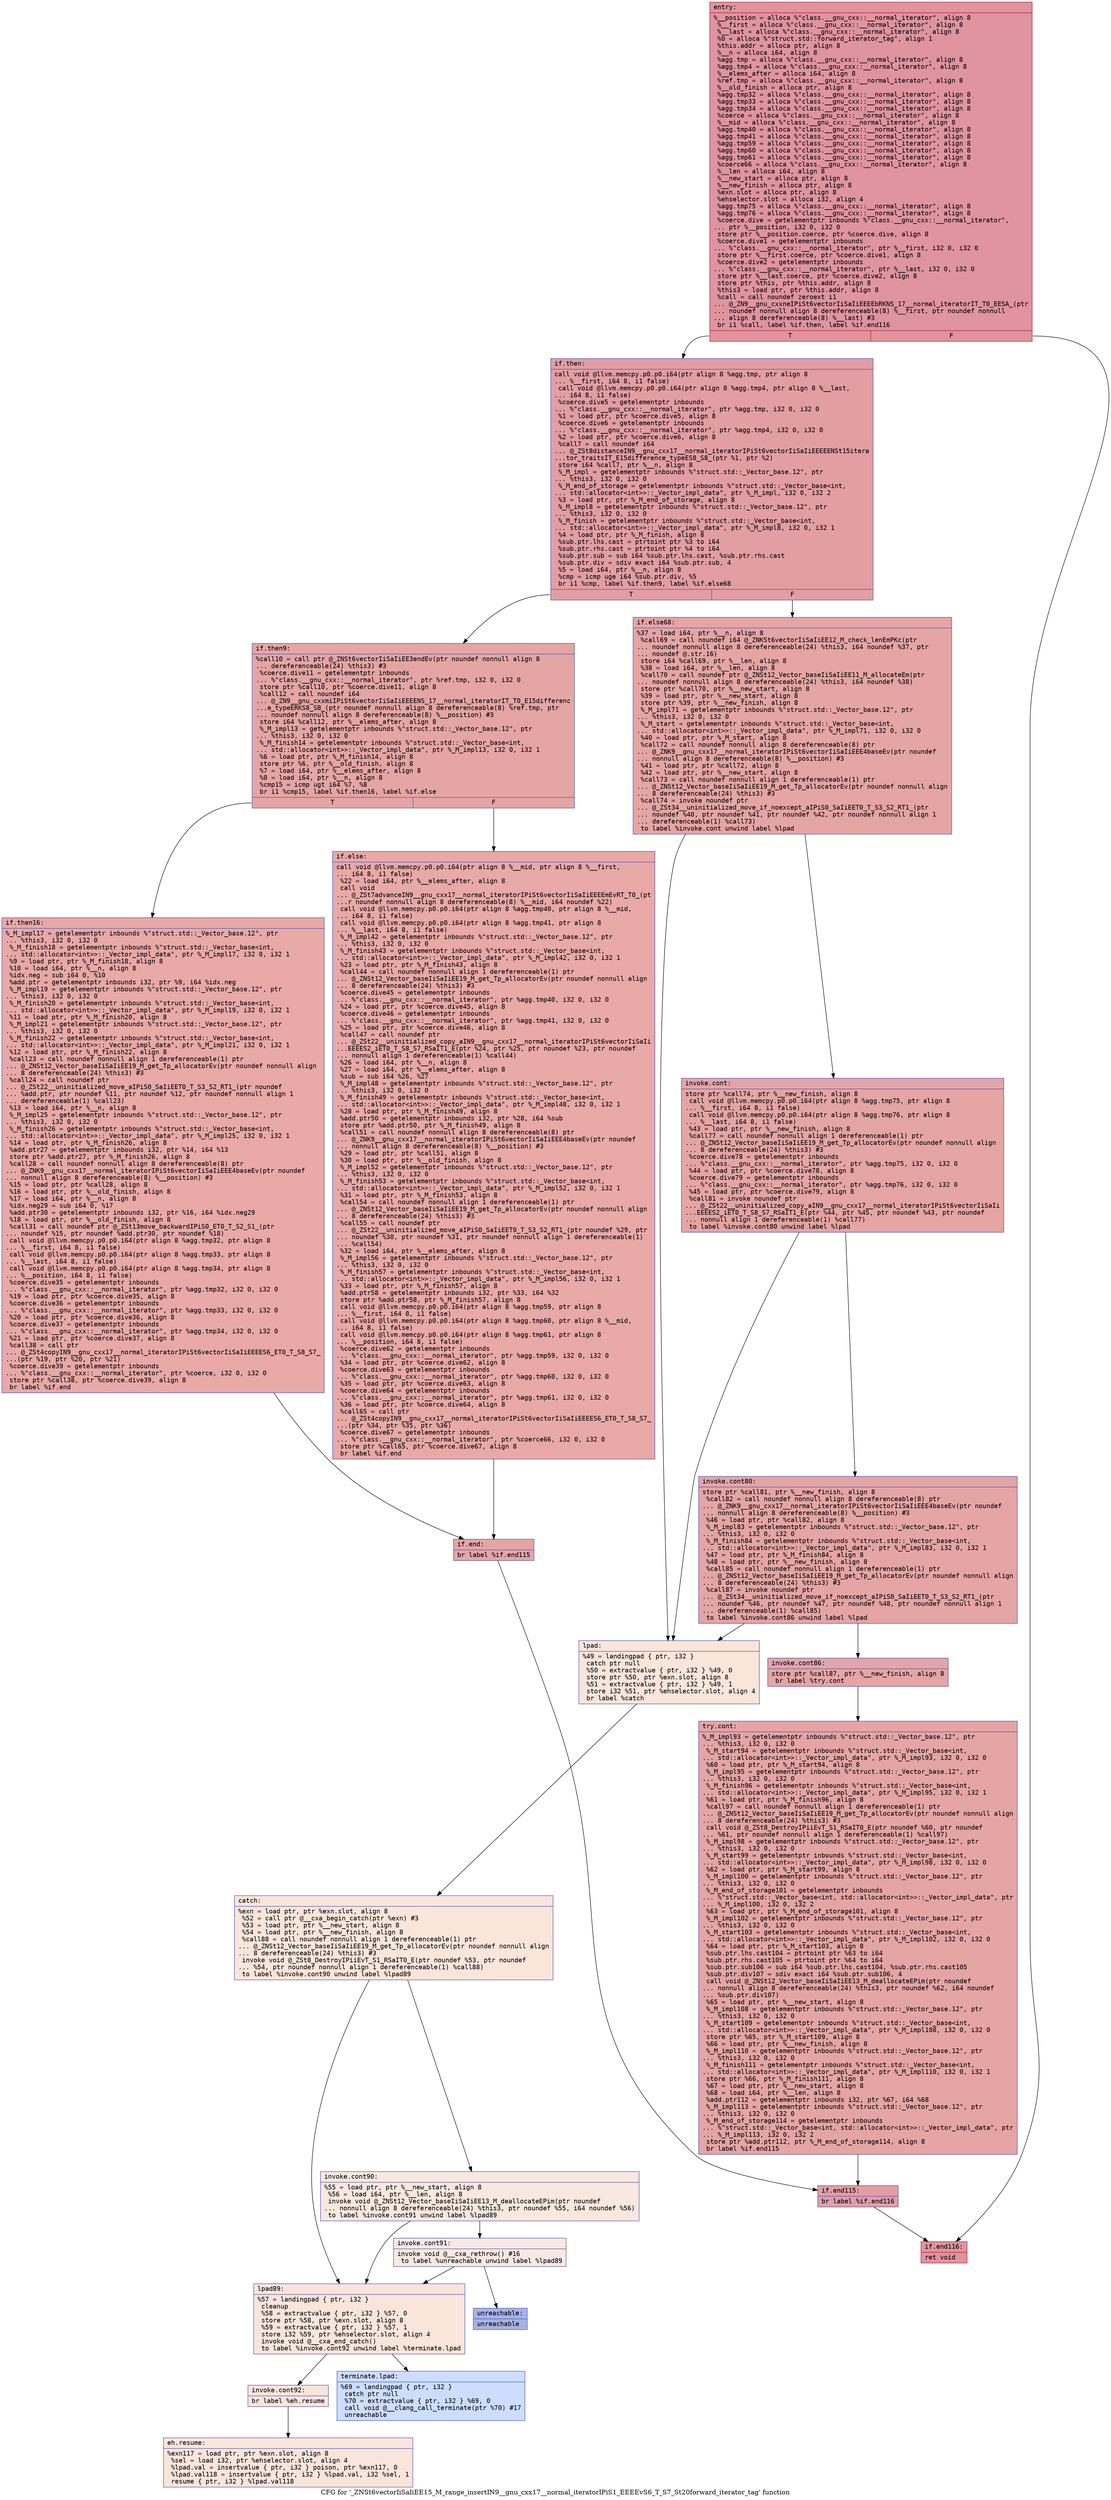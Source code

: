 digraph "CFG for '_ZNSt6vectorIiSaIiEE15_M_range_insertIN9__gnu_cxx17__normal_iteratorIPiS1_EEEEvS6_T_S7_St20forward_iterator_tag' function" {
	label="CFG for '_ZNSt6vectorIiSaIiEE15_M_range_insertIN9__gnu_cxx17__normal_iteratorIPiS1_EEEEvS6_T_S7_St20forward_iterator_tag' function";

	Node0x557992554a50 [shape=record,color="#b70d28ff", style=filled, fillcolor="#b70d2870" fontname="Courier",label="{entry:\l|  %__position = alloca %\"class.__gnu_cxx::__normal_iterator\", align 8\l  %__first = alloca %\"class.__gnu_cxx::__normal_iterator\", align 8\l  %__last = alloca %\"class.__gnu_cxx::__normal_iterator\", align 8\l  %0 = alloca %\"struct.std::forward_iterator_tag\", align 1\l  %this.addr = alloca ptr, align 8\l  %__n = alloca i64, align 8\l  %agg.tmp = alloca %\"class.__gnu_cxx::__normal_iterator\", align 8\l  %agg.tmp4 = alloca %\"class.__gnu_cxx::__normal_iterator\", align 8\l  %__elems_after = alloca i64, align 8\l  %ref.tmp = alloca %\"class.__gnu_cxx::__normal_iterator\", align 8\l  %__old_finish = alloca ptr, align 8\l  %agg.tmp32 = alloca %\"class.__gnu_cxx::__normal_iterator\", align 8\l  %agg.tmp33 = alloca %\"class.__gnu_cxx::__normal_iterator\", align 8\l  %agg.tmp34 = alloca %\"class.__gnu_cxx::__normal_iterator\", align 8\l  %coerce = alloca %\"class.__gnu_cxx::__normal_iterator\", align 8\l  %__mid = alloca %\"class.__gnu_cxx::__normal_iterator\", align 8\l  %agg.tmp40 = alloca %\"class.__gnu_cxx::__normal_iterator\", align 8\l  %agg.tmp41 = alloca %\"class.__gnu_cxx::__normal_iterator\", align 8\l  %agg.tmp59 = alloca %\"class.__gnu_cxx::__normal_iterator\", align 8\l  %agg.tmp60 = alloca %\"class.__gnu_cxx::__normal_iterator\", align 8\l  %agg.tmp61 = alloca %\"class.__gnu_cxx::__normal_iterator\", align 8\l  %coerce66 = alloca %\"class.__gnu_cxx::__normal_iterator\", align 8\l  %__len = alloca i64, align 8\l  %__new_start = alloca ptr, align 8\l  %__new_finish = alloca ptr, align 8\l  %exn.slot = alloca ptr, align 8\l  %ehselector.slot = alloca i32, align 4\l  %agg.tmp75 = alloca %\"class.__gnu_cxx::__normal_iterator\", align 8\l  %agg.tmp76 = alloca %\"class.__gnu_cxx::__normal_iterator\", align 8\l  %coerce.dive = getelementptr inbounds %\"class.__gnu_cxx::__normal_iterator\",\l... ptr %__position, i32 0, i32 0\l  store ptr %__position.coerce, ptr %coerce.dive, align 8\l  %coerce.dive1 = getelementptr inbounds\l... %\"class.__gnu_cxx::__normal_iterator\", ptr %__first, i32 0, i32 0\l  store ptr %__first.coerce, ptr %coerce.dive1, align 8\l  %coerce.dive2 = getelementptr inbounds\l... %\"class.__gnu_cxx::__normal_iterator\", ptr %__last, i32 0, i32 0\l  store ptr %__last.coerce, ptr %coerce.dive2, align 8\l  store ptr %this, ptr %this.addr, align 8\l  %this3 = load ptr, ptr %this.addr, align 8\l  %call = call noundef zeroext i1\l... @_ZN9__gnu_cxxneIPiSt6vectorIiSaIiEEEEbRKNS_17__normal_iteratorIT_T0_EESA_(ptr\l... noundef nonnull align 8 dereferenceable(8) %__first, ptr noundef nonnull\l... align 8 dereferenceable(8) %__last) #3\l  br i1 %call, label %if.then, label %if.end116\l|{<s0>T|<s1>F}}"];
	Node0x557992554a50:s0 -> Node0x557992556610[tooltip="entry -> if.then\nProbability 50.00%" ];
	Node0x557992554a50:s1 -> Node0x557992556660[tooltip="entry -> if.end116\nProbability 50.00%" ];
	Node0x557992556610 [shape=record,color="#3d50c3ff", style=filled, fillcolor="#be242e70" fontname="Courier",label="{if.then:\l|  call void @llvm.memcpy.p0.p0.i64(ptr align 8 %agg.tmp, ptr align 8\l... %__first, i64 8, i1 false)\l  call void @llvm.memcpy.p0.p0.i64(ptr align 8 %agg.tmp4, ptr align 8 %__last,\l... i64 8, i1 false)\l  %coerce.dive5 = getelementptr inbounds\l... %\"class.__gnu_cxx::__normal_iterator\", ptr %agg.tmp, i32 0, i32 0\l  %1 = load ptr, ptr %coerce.dive5, align 8\l  %coerce.dive6 = getelementptr inbounds\l... %\"class.__gnu_cxx::__normal_iterator\", ptr %agg.tmp4, i32 0, i32 0\l  %2 = load ptr, ptr %coerce.dive6, align 8\l  %call7 = call noundef i64\l... @_ZSt8distanceIN9__gnu_cxx17__normal_iteratorIPiSt6vectorIiSaIiEEEEENSt15itera\l...tor_traitsIT_E15difference_typeES8_S8_(ptr %1, ptr %2)\l  store i64 %call7, ptr %__n, align 8\l  %_M_impl = getelementptr inbounds %\"struct.std::_Vector_base.12\", ptr\l... %this3, i32 0, i32 0\l  %_M_end_of_storage = getelementptr inbounds %\"struct.std::_Vector_base\<int,\l... std::allocator\<int\>\>::_Vector_impl_data\", ptr %_M_impl, i32 0, i32 2\l  %3 = load ptr, ptr %_M_end_of_storage, align 8\l  %_M_impl8 = getelementptr inbounds %\"struct.std::_Vector_base.12\", ptr\l... %this3, i32 0, i32 0\l  %_M_finish = getelementptr inbounds %\"struct.std::_Vector_base\<int,\l... std::allocator\<int\>\>::_Vector_impl_data\", ptr %_M_impl8, i32 0, i32 1\l  %4 = load ptr, ptr %_M_finish, align 8\l  %sub.ptr.lhs.cast = ptrtoint ptr %3 to i64\l  %sub.ptr.rhs.cast = ptrtoint ptr %4 to i64\l  %sub.ptr.sub = sub i64 %sub.ptr.lhs.cast, %sub.ptr.rhs.cast\l  %sub.ptr.div = sdiv exact i64 %sub.ptr.sub, 4\l  %5 = load i64, ptr %__n, align 8\l  %cmp = icmp uge i64 %sub.ptr.div, %5\l  br i1 %cmp, label %if.then9, label %if.else68\l|{<s0>T|<s1>F}}"];
	Node0x557992556610:s0 -> Node0x557992555a10[tooltip="if.then -> if.then9\nProbability 50.00%" ];
	Node0x557992556610:s1 -> Node0x557992555a90[tooltip="if.then -> if.else68\nProbability 50.00%" ];
	Node0x557992555a10 [shape=record,color="#3d50c3ff", style=filled, fillcolor="#c5333470" fontname="Courier",label="{if.then9:\l|  %call10 = call ptr @_ZNSt6vectorIiSaIiEE3endEv(ptr noundef nonnull align 8\l... dereferenceable(24) %this3) #3\l  %coerce.dive11 = getelementptr inbounds\l... %\"class.__gnu_cxx::__normal_iterator\", ptr %ref.tmp, i32 0, i32 0\l  store ptr %call10, ptr %coerce.dive11, align 8\l  %call12 = call noundef i64\l... @_ZN9__gnu_cxxmiIPiSt6vectorIiSaIiEEEENS_17__normal_iteratorIT_T0_E15differenc\l...e_typeERKS8_SB_(ptr noundef nonnull align 8 dereferenceable(8) %ref.tmp, ptr\l... noundef nonnull align 8 dereferenceable(8) %__position) #3\l  store i64 %call12, ptr %__elems_after, align 8\l  %_M_impl13 = getelementptr inbounds %\"struct.std::_Vector_base.12\", ptr\l... %this3, i32 0, i32 0\l  %_M_finish14 = getelementptr inbounds %\"struct.std::_Vector_base\<int,\l... std::allocator\<int\>\>::_Vector_impl_data\", ptr %_M_impl13, i32 0, i32 1\l  %6 = load ptr, ptr %_M_finish14, align 8\l  store ptr %6, ptr %__old_finish, align 8\l  %7 = load i64, ptr %__elems_after, align 8\l  %8 = load i64, ptr %__n, align 8\l  %cmp15 = icmp ugt i64 %7, %8\l  br i1 %cmp15, label %if.then16, label %if.else\l|{<s0>T|<s1>F}}"];
	Node0x557992555a10:s0 -> Node0x5579925586b0[tooltip="if.then9 -> if.then16\nProbability 50.00%" ];
	Node0x557992555a10:s1 -> Node0x557992558730[tooltip="if.then9 -> if.else\nProbability 50.00%" ];
	Node0x5579925586b0 [shape=record,color="#3d50c3ff", style=filled, fillcolor="#ca3b3770" fontname="Courier",label="{if.then16:\l|  %_M_impl17 = getelementptr inbounds %\"struct.std::_Vector_base.12\", ptr\l... %this3, i32 0, i32 0\l  %_M_finish18 = getelementptr inbounds %\"struct.std::_Vector_base\<int,\l... std::allocator\<int\>\>::_Vector_impl_data\", ptr %_M_impl17, i32 0, i32 1\l  %9 = load ptr, ptr %_M_finish18, align 8\l  %10 = load i64, ptr %__n, align 8\l  %idx.neg = sub i64 0, %10\l  %add.ptr = getelementptr inbounds i32, ptr %9, i64 %idx.neg\l  %_M_impl19 = getelementptr inbounds %\"struct.std::_Vector_base.12\", ptr\l... %this3, i32 0, i32 0\l  %_M_finish20 = getelementptr inbounds %\"struct.std::_Vector_base\<int,\l... std::allocator\<int\>\>::_Vector_impl_data\", ptr %_M_impl19, i32 0, i32 1\l  %11 = load ptr, ptr %_M_finish20, align 8\l  %_M_impl21 = getelementptr inbounds %\"struct.std::_Vector_base.12\", ptr\l... %this3, i32 0, i32 0\l  %_M_finish22 = getelementptr inbounds %\"struct.std::_Vector_base\<int,\l... std::allocator\<int\>\>::_Vector_impl_data\", ptr %_M_impl21, i32 0, i32 1\l  %12 = load ptr, ptr %_M_finish22, align 8\l  %call23 = call noundef nonnull align 1 dereferenceable(1) ptr\l... @_ZNSt12_Vector_baseIiSaIiEE19_M_get_Tp_allocatorEv(ptr noundef nonnull align\l... 8 dereferenceable(24) %this3) #3\l  %call24 = call noundef ptr\l... @_ZSt22__uninitialized_move_aIPiS0_SaIiEET0_T_S3_S2_RT1_(ptr noundef\l... %add.ptr, ptr noundef %11, ptr noundef %12, ptr noundef nonnull align 1\l... dereferenceable(1) %call23)\l  %13 = load i64, ptr %__n, align 8\l  %_M_impl25 = getelementptr inbounds %\"struct.std::_Vector_base.12\", ptr\l... %this3, i32 0, i32 0\l  %_M_finish26 = getelementptr inbounds %\"struct.std::_Vector_base\<int,\l... std::allocator\<int\>\>::_Vector_impl_data\", ptr %_M_impl25, i32 0, i32 1\l  %14 = load ptr, ptr %_M_finish26, align 8\l  %add.ptr27 = getelementptr inbounds i32, ptr %14, i64 %13\l  store ptr %add.ptr27, ptr %_M_finish26, align 8\l  %call28 = call noundef nonnull align 8 dereferenceable(8) ptr\l... @_ZNK9__gnu_cxx17__normal_iteratorIPiSt6vectorIiSaIiEEE4baseEv(ptr noundef\l... nonnull align 8 dereferenceable(8) %__position) #3\l  %15 = load ptr, ptr %call28, align 8\l  %16 = load ptr, ptr %__old_finish, align 8\l  %17 = load i64, ptr %__n, align 8\l  %idx.neg29 = sub i64 0, %17\l  %add.ptr30 = getelementptr inbounds i32, ptr %16, i64 %idx.neg29\l  %18 = load ptr, ptr %__old_finish, align 8\l  %call31 = call noundef ptr @_ZSt13move_backwardIPiS0_ET0_T_S2_S1_(ptr\l... noundef %15, ptr noundef %add.ptr30, ptr noundef %18)\l  call void @llvm.memcpy.p0.p0.i64(ptr align 8 %agg.tmp32, ptr align 8\l... %__first, i64 8, i1 false)\l  call void @llvm.memcpy.p0.p0.i64(ptr align 8 %agg.tmp33, ptr align 8\l... %__last, i64 8, i1 false)\l  call void @llvm.memcpy.p0.p0.i64(ptr align 8 %agg.tmp34, ptr align 8\l... %__position, i64 8, i1 false)\l  %coerce.dive35 = getelementptr inbounds\l... %\"class.__gnu_cxx::__normal_iterator\", ptr %agg.tmp32, i32 0, i32 0\l  %19 = load ptr, ptr %coerce.dive35, align 8\l  %coerce.dive36 = getelementptr inbounds\l... %\"class.__gnu_cxx::__normal_iterator\", ptr %agg.tmp33, i32 0, i32 0\l  %20 = load ptr, ptr %coerce.dive36, align 8\l  %coerce.dive37 = getelementptr inbounds\l... %\"class.__gnu_cxx::__normal_iterator\", ptr %agg.tmp34, i32 0, i32 0\l  %21 = load ptr, ptr %coerce.dive37, align 8\l  %call38 = call ptr\l... @_ZSt4copyIN9__gnu_cxx17__normal_iteratorIPiSt6vectorIiSaIiEEEES6_ET0_T_S8_S7_\l...(ptr %19, ptr %20, ptr %21)\l  %coerce.dive39 = getelementptr inbounds\l... %\"class.__gnu_cxx::__normal_iterator\", ptr %coerce, i32 0, i32 0\l  store ptr %call38, ptr %coerce.dive39, align 8\l  br label %if.end\l}"];
	Node0x5579925586b0 -> Node0x55799255ab10[tooltip="if.then16 -> if.end\nProbability 100.00%" ];
	Node0x557992558730 [shape=record,color="#3d50c3ff", style=filled, fillcolor="#ca3b3770" fontname="Courier",label="{if.else:\l|  call void @llvm.memcpy.p0.p0.i64(ptr align 8 %__mid, ptr align 8 %__first,\l... i64 8, i1 false)\l  %22 = load i64, ptr %__elems_after, align 8\l  call void\l... @_ZSt7advanceIN9__gnu_cxx17__normal_iteratorIPiSt6vectorIiSaIiEEEEmEvRT_T0_(pt\l...r noundef nonnull align 8 dereferenceable(8) %__mid, i64 noundef %22)\l  call void @llvm.memcpy.p0.p0.i64(ptr align 8 %agg.tmp40, ptr align 8 %__mid,\l... i64 8, i1 false)\l  call void @llvm.memcpy.p0.p0.i64(ptr align 8 %agg.tmp41, ptr align 8\l... %__last, i64 8, i1 false)\l  %_M_impl42 = getelementptr inbounds %\"struct.std::_Vector_base.12\", ptr\l... %this3, i32 0, i32 0\l  %_M_finish43 = getelementptr inbounds %\"struct.std::_Vector_base\<int,\l... std::allocator\<int\>\>::_Vector_impl_data\", ptr %_M_impl42, i32 0, i32 1\l  %23 = load ptr, ptr %_M_finish43, align 8\l  %call44 = call noundef nonnull align 1 dereferenceable(1) ptr\l... @_ZNSt12_Vector_baseIiSaIiEE19_M_get_Tp_allocatorEv(ptr noundef nonnull align\l... 8 dereferenceable(24) %this3) #3\l  %coerce.dive45 = getelementptr inbounds\l... %\"class.__gnu_cxx::__normal_iterator\", ptr %agg.tmp40, i32 0, i32 0\l  %24 = load ptr, ptr %coerce.dive45, align 8\l  %coerce.dive46 = getelementptr inbounds\l... %\"class.__gnu_cxx::__normal_iterator\", ptr %agg.tmp41, i32 0, i32 0\l  %25 = load ptr, ptr %coerce.dive46, align 8\l  %call47 = call noundef ptr\l... @_ZSt22__uninitialized_copy_aIN9__gnu_cxx17__normal_iteratorIPiSt6vectorIiSaIi\l...EEEES2_iET0_T_S8_S7_RSaIT1_E(ptr %24, ptr %25, ptr noundef %23, ptr noundef\l... nonnull align 1 dereferenceable(1) %call44)\l  %26 = load i64, ptr %__n, align 8\l  %27 = load i64, ptr %__elems_after, align 8\l  %sub = sub i64 %26, %27\l  %_M_impl48 = getelementptr inbounds %\"struct.std::_Vector_base.12\", ptr\l... %this3, i32 0, i32 0\l  %_M_finish49 = getelementptr inbounds %\"struct.std::_Vector_base\<int,\l... std::allocator\<int\>\>::_Vector_impl_data\", ptr %_M_impl48, i32 0, i32 1\l  %28 = load ptr, ptr %_M_finish49, align 8\l  %add.ptr50 = getelementptr inbounds i32, ptr %28, i64 %sub\l  store ptr %add.ptr50, ptr %_M_finish49, align 8\l  %call51 = call noundef nonnull align 8 dereferenceable(8) ptr\l... @_ZNK9__gnu_cxx17__normal_iteratorIPiSt6vectorIiSaIiEEE4baseEv(ptr noundef\l... nonnull align 8 dereferenceable(8) %__position) #3\l  %29 = load ptr, ptr %call51, align 8\l  %30 = load ptr, ptr %__old_finish, align 8\l  %_M_impl52 = getelementptr inbounds %\"struct.std::_Vector_base.12\", ptr\l... %this3, i32 0, i32 0\l  %_M_finish53 = getelementptr inbounds %\"struct.std::_Vector_base\<int,\l... std::allocator\<int\>\>::_Vector_impl_data\", ptr %_M_impl52, i32 0, i32 1\l  %31 = load ptr, ptr %_M_finish53, align 8\l  %call54 = call noundef nonnull align 1 dereferenceable(1) ptr\l... @_ZNSt12_Vector_baseIiSaIiEE19_M_get_Tp_allocatorEv(ptr noundef nonnull align\l... 8 dereferenceable(24) %this3) #3\l  %call55 = call noundef ptr\l... @_ZSt22__uninitialized_move_aIPiS0_SaIiEET0_T_S3_S2_RT1_(ptr noundef %29, ptr\l... noundef %30, ptr noundef %31, ptr noundef nonnull align 1 dereferenceable(1)\l... %call54)\l  %32 = load i64, ptr %__elems_after, align 8\l  %_M_impl56 = getelementptr inbounds %\"struct.std::_Vector_base.12\", ptr\l... %this3, i32 0, i32 0\l  %_M_finish57 = getelementptr inbounds %\"struct.std::_Vector_base\<int,\l... std::allocator\<int\>\>::_Vector_impl_data\", ptr %_M_impl56, i32 0, i32 1\l  %33 = load ptr, ptr %_M_finish57, align 8\l  %add.ptr58 = getelementptr inbounds i32, ptr %33, i64 %32\l  store ptr %add.ptr58, ptr %_M_finish57, align 8\l  call void @llvm.memcpy.p0.p0.i64(ptr align 8 %agg.tmp59, ptr align 8\l... %__first, i64 8, i1 false)\l  call void @llvm.memcpy.p0.p0.i64(ptr align 8 %agg.tmp60, ptr align 8 %__mid,\l... i64 8, i1 false)\l  call void @llvm.memcpy.p0.p0.i64(ptr align 8 %agg.tmp61, ptr align 8\l... %__position, i64 8, i1 false)\l  %coerce.dive62 = getelementptr inbounds\l... %\"class.__gnu_cxx::__normal_iterator\", ptr %agg.tmp59, i32 0, i32 0\l  %34 = load ptr, ptr %coerce.dive62, align 8\l  %coerce.dive63 = getelementptr inbounds\l... %\"class.__gnu_cxx::__normal_iterator\", ptr %agg.tmp60, i32 0, i32 0\l  %35 = load ptr, ptr %coerce.dive63, align 8\l  %coerce.dive64 = getelementptr inbounds\l... %\"class.__gnu_cxx::__normal_iterator\", ptr %agg.tmp61, i32 0, i32 0\l  %36 = load ptr, ptr %coerce.dive64, align 8\l  %call65 = call ptr\l... @_ZSt4copyIN9__gnu_cxx17__normal_iteratorIPiSt6vectorIiSaIiEEEES6_ET0_T_S8_S7_\l...(ptr %34, ptr %35, ptr %36)\l  %coerce.dive67 = getelementptr inbounds\l... %\"class.__gnu_cxx::__normal_iterator\", ptr %coerce66, i32 0, i32 0\l  store ptr %call65, ptr %coerce.dive67, align 8\l  br label %if.end\l}"];
	Node0x557992558730 -> Node0x55799255ab10[tooltip="if.else -> if.end\nProbability 100.00%" ];
	Node0x55799255ab10 [shape=record,color="#3d50c3ff", style=filled, fillcolor="#c5333470" fontname="Courier",label="{if.end:\l|  br label %if.end115\l}"];
	Node0x55799255ab10 -> Node0x55799255dd30[tooltip="if.end -> if.end115\nProbability 100.00%" ];
	Node0x557992555a90 [shape=record,color="#3d50c3ff", style=filled, fillcolor="#c5333470" fontname="Courier",label="{if.else68:\l|  %37 = load i64, ptr %__n, align 8\l  %call69 = call noundef i64 @_ZNKSt6vectorIiSaIiEE12_M_check_lenEmPKc(ptr\l... noundef nonnull align 8 dereferenceable(24) %this3, i64 noundef %37, ptr\l... noundef @.str.16)\l  store i64 %call69, ptr %__len, align 8\l  %38 = load i64, ptr %__len, align 8\l  %call70 = call noundef ptr @_ZNSt12_Vector_baseIiSaIiEE11_M_allocateEm(ptr\l... noundef nonnull align 8 dereferenceable(24) %this3, i64 noundef %38)\l  store ptr %call70, ptr %__new_start, align 8\l  %39 = load ptr, ptr %__new_start, align 8\l  store ptr %39, ptr %__new_finish, align 8\l  %_M_impl71 = getelementptr inbounds %\"struct.std::_Vector_base.12\", ptr\l... %this3, i32 0, i32 0\l  %_M_start = getelementptr inbounds %\"struct.std::_Vector_base\<int,\l... std::allocator\<int\>\>::_Vector_impl_data\", ptr %_M_impl71, i32 0, i32 0\l  %40 = load ptr, ptr %_M_start, align 8\l  %call72 = call noundef nonnull align 8 dereferenceable(8) ptr\l... @_ZNK9__gnu_cxx17__normal_iteratorIPiSt6vectorIiSaIiEEE4baseEv(ptr noundef\l... nonnull align 8 dereferenceable(8) %__position) #3\l  %41 = load ptr, ptr %call72, align 8\l  %42 = load ptr, ptr %__new_start, align 8\l  %call73 = call noundef nonnull align 1 dereferenceable(1) ptr\l... @_ZNSt12_Vector_baseIiSaIiEE19_M_get_Tp_allocatorEv(ptr noundef nonnull align\l... 8 dereferenceable(24) %this3) #3\l  %call74 = invoke noundef ptr\l... @_ZSt34__uninitialized_move_if_noexcept_aIPiS0_SaIiEET0_T_S3_S2_RT1_(ptr\l... noundef %40, ptr noundef %41, ptr noundef %42, ptr noundef nonnull align 1\l... dereferenceable(1) %call73)\l          to label %invoke.cont unwind label %lpad\l}"];
	Node0x557992555a90 -> Node0x55799255e910[tooltip="if.else68 -> invoke.cont\nProbability 100.00%" ];
	Node0x557992555a90 -> Node0x55799255e990[tooltip="if.else68 -> lpad\nProbability 0.00%" ];
	Node0x55799255e910 [shape=record,color="#3d50c3ff", style=filled, fillcolor="#c5333470" fontname="Courier",label="{invoke.cont:\l|  store ptr %call74, ptr %__new_finish, align 8\l  call void @llvm.memcpy.p0.p0.i64(ptr align 8 %agg.tmp75, ptr align 8\l... %__first, i64 8, i1 false)\l  call void @llvm.memcpy.p0.p0.i64(ptr align 8 %agg.tmp76, ptr align 8\l... %__last, i64 8, i1 false)\l  %43 = load ptr, ptr %__new_finish, align 8\l  %call77 = call noundef nonnull align 1 dereferenceable(1) ptr\l... @_ZNSt12_Vector_baseIiSaIiEE19_M_get_Tp_allocatorEv(ptr noundef nonnull align\l... 8 dereferenceable(24) %this3) #3\l  %coerce.dive78 = getelementptr inbounds\l... %\"class.__gnu_cxx::__normal_iterator\", ptr %agg.tmp75, i32 0, i32 0\l  %44 = load ptr, ptr %coerce.dive78, align 8\l  %coerce.dive79 = getelementptr inbounds\l... %\"class.__gnu_cxx::__normal_iterator\", ptr %agg.tmp76, i32 0, i32 0\l  %45 = load ptr, ptr %coerce.dive79, align 8\l  %call81 = invoke noundef ptr\l... @_ZSt22__uninitialized_copy_aIN9__gnu_cxx17__normal_iteratorIPiSt6vectorIiSaIi\l...EEEES2_iET0_T_S8_S7_RSaIT1_E(ptr %44, ptr %45, ptr noundef %43, ptr noundef\l... nonnull align 1 dereferenceable(1) %call77)\l          to label %invoke.cont80 unwind label %lpad\l}"];
	Node0x55799255e910 -> Node0x55799255f480[tooltip="invoke.cont -> invoke.cont80\nProbability 100.00%" ];
	Node0x55799255e910 -> Node0x55799255e990[tooltip="invoke.cont -> lpad\nProbability 0.00%" ];
	Node0x55799255f480 [shape=record,color="#3d50c3ff", style=filled, fillcolor="#c5333470" fontname="Courier",label="{invoke.cont80:\l|  store ptr %call81, ptr %__new_finish, align 8\l  %call82 = call noundef nonnull align 8 dereferenceable(8) ptr\l... @_ZNK9__gnu_cxx17__normal_iteratorIPiSt6vectorIiSaIiEEE4baseEv(ptr noundef\l... nonnull align 8 dereferenceable(8) %__position) #3\l  %46 = load ptr, ptr %call82, align 8\l  %_M_impl83 = getelementptr inbounds %\"struct.std::_Vector_base.12\", ptr\l... %this3, i32 0, i32 0\l  %_M_finish84 = getelementptr inbounds %\"struct.std::_Vector_base\<int,\l... std::allocator\<int\>\>::_Vector_impl_data\", ptr %_M_impl83, i32 0, i32 1\l  %47 = load ptr, ptr %_M_finish84, align 8\l  %48 = load ptr, ptr %__new_finish, align 8\l  %call85 = call noundef nonnull align 1 dereferenceable(1) ptr\l... @_ZNSt12_Vector_baseIiSaIiEE19_M_get_Tp_allocatorEv(ptr noundef nonnull align\l... 8 dereferenceable(24) %this3) #3\l  %call87 = invoke noundef ptr\l... @_ZSt34__uninitialized_move_if_noexcept_aIPiS0_SaIiEET0_T_S3_S2_RT1_(ptr\l... noundef %46, ptr noundef %47, ptr noundef %48, ptr noundef nonnull align 1\l... dereferenceable(1) %call85)\l          to label %invoke.cont86 unwind label %lpad\l}"];
	Node0x55799255f480 -> Node0x5579925604f0[tooltip="invoke.cont80 -> invoke.cont86\nProbability 100.00%" ];
	Node0x55799255f480 -> Node0x55799255e990[tooltip="invoke.cont80 -> lpad\nProbability 0.00%" ];
	Node0x5579925604f0 [shape=record,color="#3d50c3ff", style=filled, fillcolor="#c5333470" fontname="Courier",label="{invoke.cont86:\l|  store ptr %call87, ptr %__new_finish, align 8\l  br label %try.cont\l}"];
	Node0x5579925604f0 -> Node0x5579925604a0[tooltip="invoke.cont86 -> try.cont\nProbability 100.00%" ];
	Node0x55799255e990 [shape=record,color="#3d50c3ff", style=filled, fillcolor="#f4c5ad70" fontname="Courier",label="{lpad:\l|  %49 = landingpad \{ ptr, i32 \}\l          catch ptr null\l  %50 = extractvalue \{ ptr, i32 \} %49, 0\l  store ptr %50, ptr %exn.slot, align 8\l  %51 = extractvalue \{ ptr, i32 \} %49, 1\l  store i32 %51, ptr %ehselector.slot, align 4\l  br label %catch\l}"];
	Node0x55799255e990 -> Node0x557992560b60[tooltip="lpad -> catch\nProbability 100.00%" ];
	Node0x557992560b60 [shape=record,color="#3d50c3ff", style=filled, fillcolor="#f4c5ad70" fontname="Courier",label="{catch:\l|  %exn = load ptr, ptr %exn.slot, align 8\l  %52 = call ptr @__cxa_begin_catch(ptr %exn) #3\l  %53 = load ptr, ptr %__new_start, align 8\l  %54 = load ptr, ptr %__new_finish, align 8\l  %call88 = call noundef nonnull align 1 dereferenceable(1) ptr\l... @_ZNSt12_Vector_baseIiSaIiEE19_M_get_Tp_allocatorEv(ptr noundef nonnull align\l... 8 dereferenceable(24) %this3) #3\l  invoke void @_ZSt8_DestroyIPiiEvT_S1_RSaIT0_E(ptr noundef %53, ptr noundef\l... %54, ptr noundef nonnull align 1 dereferenceable(1) %call88)\l          to label %invoke.cont90 unwind label %lpad89\l}"];
	Node0x557992560b60 -> Node0x557992561090[tooltip="catch -> invoke.cont90\nProbability 50.00%" ];
	Node0x557992560b60 -> Node0x5579925610e0[tooltip="catch -> lpad89\nProbability 50.00%" ];
	Node0x557992561090 [shape=record,color="#3d50c3ff", style=filled, fillcolor="#f2cab570" fontname="Courier",label="{invoke.cont90:\l|  %55 = load ptr, ptr %__new_start, align 8\l  %56 = load i64, ptr %__len, align 8\l  invoke void @_ZNSt12_Vector_baseIiSaIiEE13_M_deallocateEPim(ptr noundef\l... nonnull align 8 dereferenceable(24) %this3, ptr noundef %55, i64 noundef %56)\l          to label %invoke.cont91 unwind label %lpad89\l}"];
	Node0x557992561090 -> Node0x557992561490[tooltip="invoke.cont90 -> invoke.cont91\nProbability 50.00%" ];
	Node0x557992561090 -> Node0x5579925610e0[tooltip="invoke.cont90 -> lpad89\nProbability 50.00%" ];
	Node0x557992561490 [shape=record,color="#3d50c3ff", style=filled, fillcolor="#efcebd70" fontname="Courier",label="{invoke.cont91:\l|  invoke void @__cxa_rethrow() #16\l          to label %unreachable unwind label %lpad89\l}"];
	Node0x557992561490 -> Node0x557992561650[tooltip="invoke.cont91 -> unreachable\nProbability 0.00%" ];
	Node0x557992561490 -> Node0x5579925610e0[tooltip="invoke.cont91 -> lpad89\nProbability 100.00%" ];
	Node0x5579925610e0 [shape=record,color="#3d50c3ff", style=filled, fillcolor="#f4c5ad70" fontname="Courier",label="{lpad89:\l|  %57 = landingpad \{ ptr, i32 \}\l          cleanup\l  %58 = extractvalue \{ ptr, i32 \} %57, 0\l  store ptr %58, ptr %exn.slot, align 8\l  %59 = extractvalue \{ ptr, i32 \} %57, 1\l  store i32 %59, ptr %ehselector.slot, align 4\l  invoke void @__cxa_end_catch()\l          to label %invoke.cont92 unwind label %terminate.lpad\l}"];
	Node0x5579925610e0 -> Node0x557992561a40[tooltip="lpad89 -> invoke.cont92\nProbability 100.00%" ];
	Node0x5579925610e0 -> Node0x557992561af0[tooltip="lpad89 -> terminate.lpad\nProbability 0.00%" ];
	Node0x557992561a40 [shape=record,color="#3d50c3ff", style=filled, fillcolor="#f4c5ad70" fontname="Courier",label="{invoke.cont92:\l|  br label %eh.resume\l}"];
	Node0x557992561a40 -> Node0x557992561d10[tooltip="invoke.cont92 -> eh.resume\nProbability 100.00%" ];
	Node0x5579925604a0 [shape=record,color="#3d50c3ff", style=filled, fillcolor="#c5333470" fontname="Courier",label="{try.cont:\l|  %_M_impl93 = getelementptr inbounds %\"struct.std::_Vector_base.12\", ptr\l... %this3, i32 0, i32 0\l  %_M_start94 = getelementptr inbounds %\"struct.std::_Vector_base\<int,\l... std::allocator\<int\>\>::_Vector_impl_data\", ptr %_M_impl93, i32 0, i32 0\l  %60 = load ptr, ptr %_M_start94, align 8\l  %_M_impl95 = getelementptr inbounds %\"struct.std::_Vector_base.12\", ptr\l... %this3, i32 0, i32 0\l  %_M_finish96 = getelementptr inbounds %\"struct.std::_Vector_base\<int,\l... std::allocator\<int\>\>::_Vector_impl_data\", ptr %_M_impl95, i32 0, i32 1\l  %61 = load ptr, ptr %_M_finish96, align 8\l  %call97 = call noundef nonnull align 1 dereferenceable(1) ptr\l... @_ZNSt12_Vector_baseIiSaIiEE19_M_get_Tp_allocatorEv(ptr noundef nonnull align\l... 8 dereferenceable(24) %this3) #3\l  call void @_ZSt8_DestroyIPiiEvT_S1_RSaIT0_E(ptr noundef %60, ptr noundef\l... %61, ptr noundef nonnull align 1 dereferenceable(1) %call97)\l  %_M_impl98 = getelementptr inbounds %\"struct.std::_Vector_base.12\", ptr\l... %this3, i32 0, i32 0\l  %_M_start99 = getelementptr inbounds %\"struct.std::_Vector_base\<int,\l... std::allocator\<int\>\>::_Vector_impl_data\", ptr %_M_impl98, i32 0, i32 0\l  %62 = load ptr, ptr %_M_start99, align 8\l  %_M_impl100 = getelementptr inbounds %\"struct.std::_Vector_base.12\", ptr\l... %this3, i32 0, i32 0\l  %_M_end_of_storage101 = getelementptr inbounds\l... %\"struct.std::_Vector_base\<int, std::allocator\<int\>\>::_Vector_impl_data\", ptr\l... %_M_impl100, i32 0, i32 2\l  %63 = load ptr, ptr %_M_end_of_storage101, align 8\l  %_M_impl102 = getelementptr inbounds %\"struct.std::_Vector_base.12\", ptr\l... %this3, i32 0, i32 0\l  %_M_start103 = getelementptr inbounds %\"struct.std::_Vector_base\<int,\l... std::allocator\<int\>\>::_Vector_impl_data\", ptr %_M_impl102, i32 0, i32 0\l  %64 = load ptr, ptr %_M_start103, align 8\l  %sub.ptr.lhs.cast104 = ptrtoint ptr %63 to i64\l  %sub.ptr.rhs.cast105 = ptrtoint ptr %64 to i64\l  %sub.ptr.sub106 = sub i64 %sub.ptr.lhs.cast104, %sub.ptr.rhs.cast105\l  %sub.ptr.div107 = sdiv exact i64 %sub.ptr.sub106, 4\l  call void @_ZNSt12_Vector_baseIiSaIiEE13_M_deallocateEPim(ptr noundef\l... nonnull align 8 dereferenceable(24) %this3, ptr noundef %62, i64 noundef\l... %sub.ptr.div107)\l  %65 = load ptr, ptr %__new_start, align 8\l  %_M_impl108 = getelementptr inbounds %\"struct.std::_Vector_base.12\", ptr\l... %this3, i32 0, i32 0\l  %_M_start109 = getelementptr inbounds %\"struct.std::_Vector_base\<int,\l... std::allocator\<int\>\>::_Vector_impl_data\", ptr %_M_impl108, i32 0, i32 0\l  store ptr %65, ptr %_M_start109, align 8\l  %66 = load ptr, ptr %__new_finish, align 8\l  %_M_impl110 = getelementptr inbounds %\"struct.std::_Vector_base.12\", ptr\l... %this3, i32 0, i32 0\l  %_M_finish111 = getelementptr inbounds %\"struct.std::_Vector_base\<int,\l... std::allocator\<int\>\>::_Vector_impl_data\", ptr %_M_impl110, i32 0, i32 1\l  store ptr %66, ptr %_M_finish111, align 8\l  %67 = load ptr, ptr %__new_start, align 8\l  %68 = load i64, ptr %__len, align 8\l  %add.ptr112 = getelementptr inbounds i32, ptr %67, i64 %68\l  %_M_impl113 = getelementptr inbounds %\"struct.std::_Vector_base.12\", ptr\l... %this3, i32 0, i32 0\l  %_M_end_of_storage114 = getelementptr inbounds\l... %\"struct.std::_Vector_base\<int, std::allocator\<int\>\>::_Vector_impl_data\", ptr\l... %_M_impl113, i32 0, i32 2\l  store ptr %add.ptr112, ptr %_M_end_of_storage114, align 8\l  br label %if.end115\l}"];
	Node0x5579925604a0 -> Node0x55799255dd30[tooltip="try.cont -> if.end115\nProbability 100.00%" ];
	Node0x55799255dd30 [shape=record,color="#3d50c3ff", style=filled, fillcolor="#be242e70" fontname="Courier",label="{if.end115:\l|  br label %if.end116\l}"];
	Node0x55799255dd30 -> Node0x557992556660[tooltip="if.end115 -> if.end116\nProbability 100.00%" ];
	Node0x557992556660 [shape=record,color="#b70d28ff", style=filled, fillcolor="#b70d2870" fontname="Courier",label="{if.end116:\l|  ret void\l}"];
	Node0x557992561d10 [shape=record,color="#3d50c3ff", style=filled, fillcolor="#f4c5ad70" fontname="Courier",label="{eh.resume:\l|  %exn117 = load ptr, ptr %exn.slot, align 8\l  %sel = load i32, ptr %ehselector.slot, align 4\l  %lpad.val = insertvalue \{ ptr, i32 \} poison, ptr %exn117, 0\l  %lpad.val118 = insertvalue \{ ptr, i32 \} %lpad.val, i32 %sel, 1\l  resume \{ ptr, i32 \} %lpad.val118\l}"];
	Node0x557992561af0 [shape=record,color="#3d50c3ff", style=filled, fillcolor="#8fb1fe70" fontname="Courier",label="{terminate.lpad:\l|  %69 = landingpad \{ ptr, i32 \}\l          catch ptr null\l  %70 = extractvalue \{ ptr, i32 \} %69, 0\l  call void @__clang_call_terminate(ptr %70) #17\l  unreachable\l}"];
	Node0x557992561650 [shape=record,color="#3d50c3ff", style=filled, fillcolor="#3d50c370" fontname="Courier",label="{unreachable:\l|  unreachable\l}"];
}

